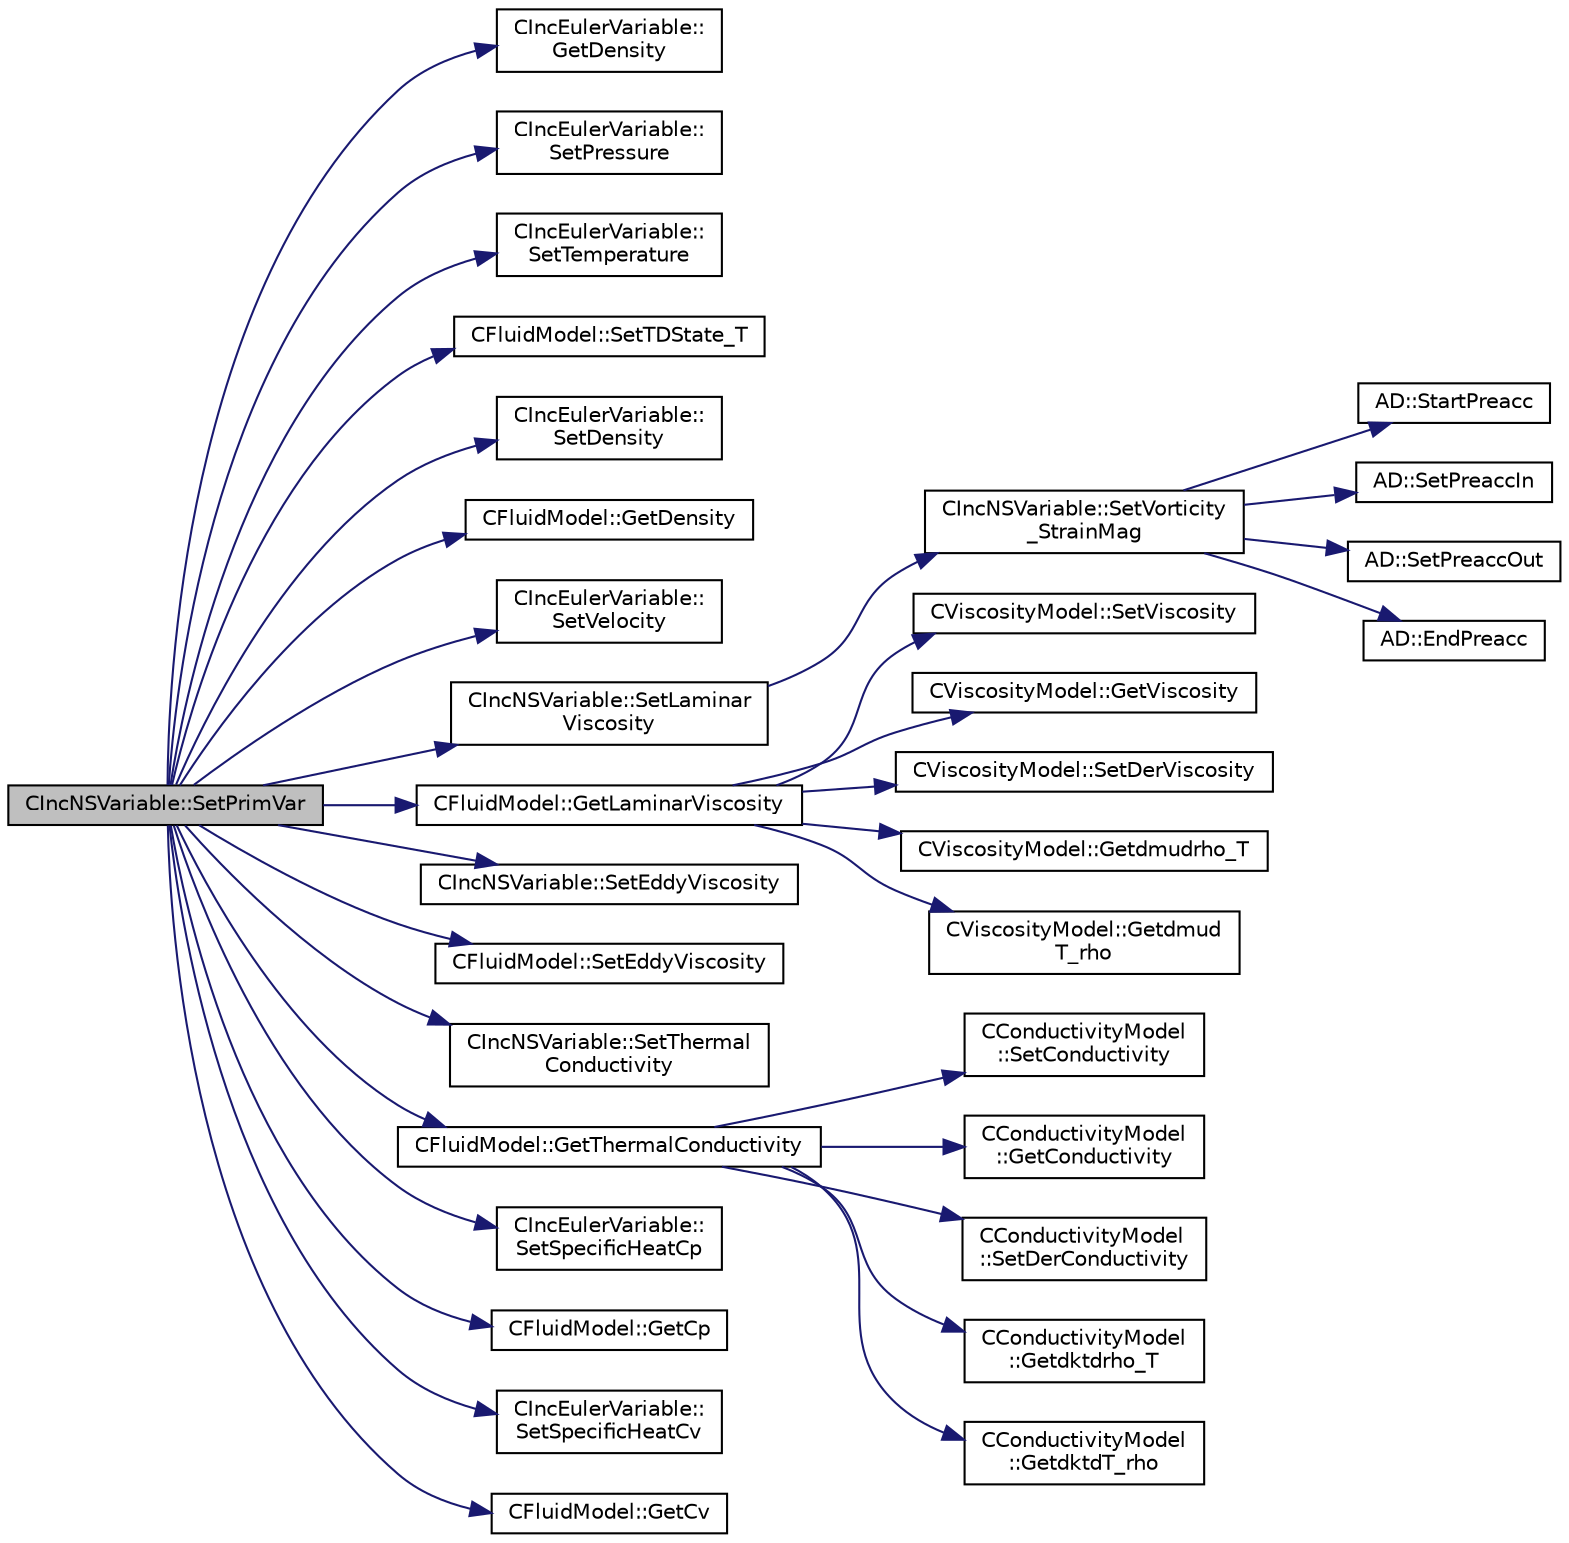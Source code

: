 digraph "CIncNSVariable::SetPrimVar"
{
  edge [fontname="Helvetica",fontsize="10",labelfontname="Helvetica",labelfontsize="10"];
  node [fontname="Helvetica",fontsize="10",shape=record];
  rankdir="LR";
  Node66 [label="CIncNSVariable::SetPrimVar",height=0.2,width=0.4,color="black", fillcolor="grey75", style="filled", fontcolor="black"];
  Node66 -> Node67 [color="midnightblue",fontsize="10",style="solid",fontname="Helvetica"];
  Node67 [label="CIncEulerVariable::\lGetDensity",height=0.2,width=0.4,color="black", fillcolor="white", style="filled",URL="$class_c_inc_euler_variable.html#aa5971e35e634b8d768d369dead2b9ffc",tooltip="Get the density of the flow. "];
  Node66 -> Node68 [color="midnightblue",fontsize="10",style="solid",fontname="Helvetica"];
  Node68 [label="CIncEulerVariable::\lSetPressure",height=0.2,width=0.4,color="black", fillcolor="white", style="filled",URL="$class_c_inc_euler_variable.html#ad0aac559b10e289278681688f89d1028",tooltip="Set the value of the pressure. "];
  Node66 -> Node69 [color="midnightblue",fontsize="10",style="solid",fontname="Helvetica"];
  Node69 [label="CIncEulerVariable::\lSetTemperature",height=0.2,width=0.4,color="black", fillcolor="white", style="filled",URL="$class_c_inc_euler_variable.html#a8643c68d9300cdf94f165043a6cc33d2",tooltip="Set the value of the temperature for incompressible flows with energy equation. "];
  Node66 -> Node70 [color="midnightblue",fontsize="10",style="solid",fontname="Helvetica"];
  Node70 [label="CFluidModel::SetTDState_T",height=0.2,width=0.4,color="black", fillcolor="white", style="filled",URL="$class_c_fluid_model.html#ab679eaed3379cb24a5a4f4c5c03acdcf",tooltip="Virtual member. "];
  Node66 -> Node71 [color="midnightblue",fontsize="10",style="solid",fontname="Helvetica"];
  Node71 [label="CIncEulerVariable::\lSetDensity",height=0.2,width=0.4,color="black", fillcolor="white", style="filled",URL="$class_c_inc_euler_variable.html#ae394f7fcb010c18629cf9b1241d9ac4a",tooltip="Set the value of the density for the incompressible flows. "];
  Node66 -> Node72 [color="midnightblue",fontsize="10",style="solid",fontname="Helvetica"];
  Node72 [label="CFluidModel::GetDensity",height=0.2,width=0.4,color="black", fillcolor="white", style="filled",URL="$class_c_fluid_model.html#ab386408b4b890e3e27be7a28a740d1ae",tooltip="Get fluid density. "];
  Node66 -> Node73 [color="midnightblue",fontsize="10",style="solid",fontname="Helvetica"];
  Node73 [label="CIncEulerVariable::\lSetVelocity",height=0.2,width=0.4,color="black", fillcolor="white", style="filled",URL="$class_c_inc_euler_variable.html#a91da058a4a6dd571a0f433b73bb55f5c",tooltip="Set the value of the density for the incompressible flows. "];
  Node66 -> Node74 [color="midnightblue",fontsize="10",style="solid",fontname="Helvetica"];
  Node74 [label="CIncNSVariable::SetLaminar\lViscosity",height=0.2,width=0.4,color="black", fillcolor="white", style="filled",URL="$class_c_inc_n_s_variable.html#a70640d4f50753139bb8c09213491be8e",tooltip="Set the laminar viscosity. "];
  Node74 -> Node75 [color="midnightblue",fontsize="10",style="solid",fontname="Helvetica"];
  Node75 [label="CIncNSVariable::SetVorticity\l_StrainMag",height=0.2,width=0.4,color="black", fillcolor="white", style="filled",URL="$class_c_inc_n_s_variable.html#ad45a5272c3758a4367693573abe96f8b",tooltip="Set the vorticity value. "];
  Node75 -> Node76 [color="midnightblue",fontsize="10",style="solid",fontname="Helvetica"];
  Node76 [label="AD::StartPreacc",height=0.2,width=0.4,color="black", fillcolor="white", style="filled",URL="$namespace_a_d.html#a2a1e9c4b109fd751e84132c9495de3ff",tooltip="Starts a new preaccumulation section and sets the input variables. "];
  Node75 -> Node77 [color="midnightblue",fontsize="10",style="solid",fontname="Helvetica"];
  Node77 [label="AD::SetPreaccIn",height=0.2,width=0.4,color="black", fillcolor="white", style="filled",URL="$namespace_a_d.html#aad703f3a82e509c88b92ae638f75383c",tooltip="Sets the scalar input of a preaccumulation section. "];
  Node75 -> Node78 [color="midnightblue",fontsize="10",style="solid",fontname="Helvetica"];
  Node78 [label="AD::SetPreaccOut",height=0.2,width=0.4,color="black", fillcolor="white", style="filled",URL="$namespace_a_d.html#ab3a80e24a5c8c2beb01131c57dcae4b2",tooltip="Sets the scalar output of a preaccumulation section. "];
  Node75 -> Node79 [color="midnightblue",fontsize="10",style="solid",fontname="Helvetica"];
  Node79 [label="AD::EndPreacc",height=0.2,width=0.4,color="black", fillcolor="white", style="filled",URL="$namespace_a_d.html#a309d057a92faa60a3a760254678ec9ea",tooltip="Ends a preaccumulation section and computes the local Jacobi matrix of a code section using the varia..."];
  Node66 -> Node80 [color="midnightblue",fontsize="10",style="solid",fontname="Helvetica"];
  Node80 [label="CFluidModel::GetLaminarViscosity",height=0.2,width=0.4,color="black", fillcolor="white", style="filled",URL="$class_c_fluid_model.html#aacc86b5eb9d89d858870caf49c63eed8",tooltip="Get fluid dynamic viscosity. "];
  Node80 -> Node81 [color="midnightblue",fontsize="10",style="solid",fontname="Helvetica"];
  Node81 [label="CViscosityModel::SetViscosity",height=0.2,width=0.4,color="black", fillcolor="white", style="filled",URL="$class_c_viscosity_model.html#af665c498219e0954aba6a62000be2d92",tooltip="Set Viscosity. "];
  Node80 -> Node82 [color="midnightblue",fontsize="10",style="solid",fontname="Helvetica"];
  Node82 [label="CViscosityModel::GetViscosity",height=0.2,width=0.4,color="black", fillcolor="white", style="filled",URL="$class_c_viscosity_model.html#abd109aeaf6af06115166fe4fe46f733c",tooltip="return viscosity value. "];
  Node80 -> Node83 [color="midnightblue",fontsize="10",style="solid",fontname="Helvetica"];
  Node83 [label="CViscosityModel::SetDerViscosity",height=0.2,width=0.4,color="black", fillcolor="white", style="filled",URL="$class_c_viscosity_model.html#a404a4a2a95dbe269ca84b9df7dbaad35",tooltip="Set Viscosity Derivatives. "];
  Node80 -> Node84 [color="midnightblue",fontsize="10",style="solid",fontname="Helvetica"];
  Node84 [label="CViscosityModel::Getdmudrho_T",height=0.2,width=0.4,color="black", fillcolor="white", style="filled",URL="$class_c_viscosity_model.html#aeb8f1e75690ad356aa3cef03e63079a5",tooltip="return viscosity partial derivative value. "];
  Node80 -> Node85 [color="midnightblue",fontsize="10",style="solid",fontname="Helvetica"];
  Node85 [label="CViscosityModel::Getdmud\lT_rho",height=0.2,width=0.4,color="black", fillcolor="white", style="filled",URL="$class_c_viscosity_model.html#a1452210f8279fae334c664ca4a4ae43a",tooltip="return viscosity partial derivative value. "];
  Node66 -> Node86 [color="midnightblue",fontsize="10",style="solid",fontname="Helvetica"];
  Node86 [label="CIncNSVariable::SetEddyViscosity",height=0.2,width=0.4,color="black", fillcolor="white", style="filled",URL="$class_c_inc_n_s_variable.html#a917a2a7fe8a736646f6297b7955e72e6"];
  Node66 -> Node87 [color="midnightblue",fontsize="10",style="solid",fontname="Helvetica"];
  Node87 [label="CFluidModel::SetEddyViscosity",height=0.2,width=0.4,color="black", fillcolor="white", style="filled",URL="$class_c_fluid_model.html#abd42f8f8c9251154e61ea9b8570f836e",tooltip="Set fluid eddy viscosity provided by a turbulence model needed for computing effective thermal conduc..."];
  Node66 -> Node88 [color="midnightblue",fontsize="10",style="solid",fontname="Helvetica"];
  Node88 [label="CIncNSVariable::SetThermal\lConductivity",height=0.2,width=0.4,color="black", fillcolor="white", style="filled",URL="$class_c_inc_n_s_variable.html#ad1d795e927be520a9e78220fbcbcc9ad",tooltip="Set the thermal conductivity. "];
  Node66 -> Node89 [color="midnightblue",fontsize="10",style="solid",fontname="Helvetica"];
  Node89 [label="CFluidModel::GetThermalConductivity",height=0.2,width=0.4,color="black", fillcolor="white", style="filled",URL="$class_c_fluid_model.html#a1b4858b3dc8a65fa2e8c868689191e56",tooltip="Get fluid thermal conductivity. "];
  Node89 -> Node90 [color="midnightblue",fontsize="10",style="solid",fontname="Helvetica"];
  Node90 [label="CConductivityModel\l::SetConductivity",height=0.2,width=0.4,color="black", fillcolor="white", style="filled",URL="$class_c_conductivity_model.html#a58cb994cf13e8357da2a15eda1556e16",tooltip="Set Thermal conductivity. "];
  Node89 -> Node91 [color="midnightblue",fontsize="10",style="solid",fontname="Helvetica"];
  Node91 [label="CConductivityModel\l::GetConductivity",height=0.2,width=0.4,color="black", fillcolor="white", style="filled",URL="$class_c_conductivity_model.html#a3c663a2108a65b2b492b3be55e49780a",tooltip="return viscosity value. "];
  Node89 -> Node92 [color="midnightblue",fontsize="10",style="solid",fontname="Helvetica"];
  Node92 [label="CConductivityModel\l::SetDerConductivity",height=0.2,width=0.4,color="black", fillcolor="white", style="filled",URL="$class_c_conductivity_model.html#a6b91a51f4f12f6dc2d0cd406f436ea75",tooltip="Set Thermal conductivity derivatives. "];
  Node89 -> Node93 [color="midnightblue",fontsize="10",style="solid",fontname="Helvetica"];
  Node93 [label="CConductivityModel\l::Getdktdrho_T",height=0.2,width=0.4,color="black", fillcolor="white", style="filled",URL="$class_c_conductivity_model.html#a2efda2dbfd949aa7e95a79615534b64a",tooltip="return viscosity partial derivative value. "];
  Node89 -> Node94 [color="midnightblue",fontsize="10",style="solid",fontname="Helvetica"];
  Node94 [label="CConductivityModel\l::GetdktdT_rho",height=0.2,width=0.4,color="black", fillcolor="white", style="filled",URL="$class_c_conductivity_model.html#adb5148c59f247f56818036047ff832fc",tooltip="return viscosity partial derivative value. "];
  Node66 -> Node95 [color="midnightblue",fontsize="10",style="solid",fontname="Helvetica"];
  Node95 [label="CIncEulerVariable::\lSetSpecificHeatCp",height=0.2,width=0.4,color="black", fillcolor="white", style="filled",URL="$class_c_inc_euler_variable.html#a859693d039dad5ccc5244e0d46bd6c5a",tooltip="Set the specific heat Cp. "];
  Node66 -> Node96 [color="midnightblue",fontsize="10",style="solid",fontname="Helvetica"];
  Node96 [label="CFluidModel::GetCp",height=0.2,width=0.4,color="black", fillcolor="white", style="filled",URL="$class_c_fluid_model.html#a08839ef1b9a2cda28b4d27b53bd408f7",tooltip="Get fluid specific heat at constant pressure. "];
  Node66 -> Node97 [color="midnightblue",fontsize="10",style="solid",fontname="Helvetica"];
  Node97 [label="CIncEulerVariable::\lSetSpecificHeatCv",height=0.2,width=0.4,color="black", fillcolor="white", style="filled",URL="$class_c_inc_euler_variable.html#ae285db7a4e11baf1bcda6fce0da7e01c",tooltip="Set the specific heat Cv. "];
  Node66 -> Node98 [color="midnightblue",fontsize="10",style="solid",fontname="Helvetica"];
  Node98 [label="CFluidModel::GetCv",height=0.2,width=0.4,color="black", fillcolor="white", style="filled",URL="$class_c_fluid_model.html#a3645d2f44a39638337f76afac58f1f92",tooltip="Get fluid specific heat at constant volume. "];
}
